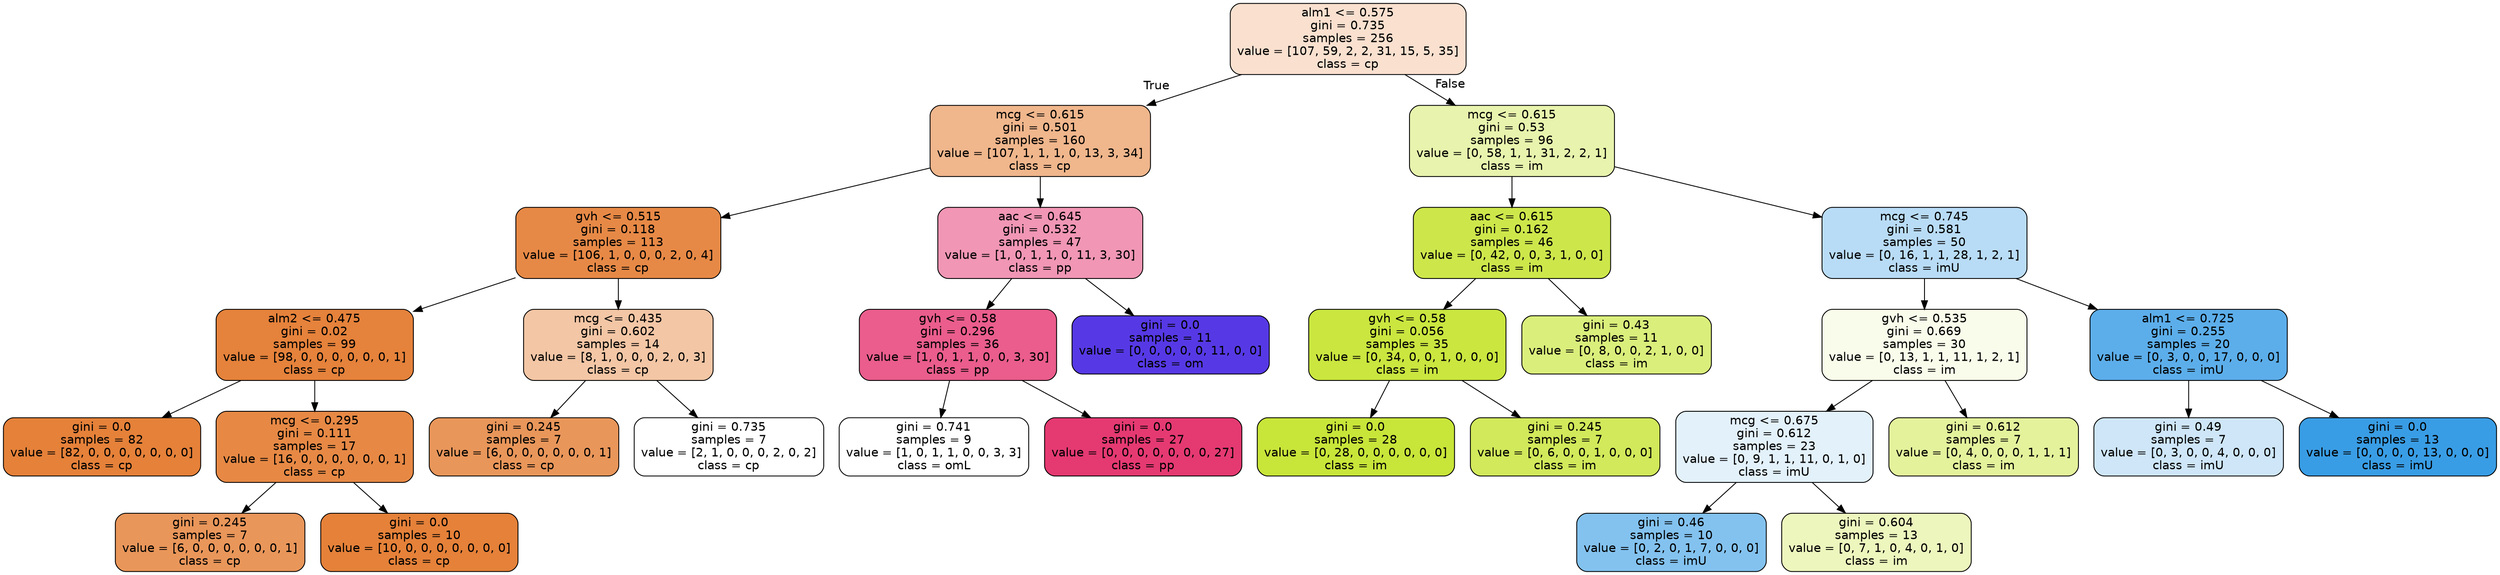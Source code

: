 digraph Tree {
node [shape=box, style="filled, rounded", color="black", fontname="helvetica"] ;
edge [fontname="helvetica"] ;
0 [label="alm1 <= 0.575\ngini = 0.735\nsamples = 256\nvalue = [107, 59, 2, 2, 31, 15, 5, 35]\nclass = cp", fillcolor="#f9e0cf"] ;
1 [label="mcg <= 0.615\ngini = 0.501\nsamples = 160\nvalue = [107, 1, 1, 1, 0, 13, 3, 34]\nclass = cp", fillcolor="#f0b68c"] ;
0 -> 1 [labeldistance=2.5, labelangle=45, headlabel="True"] ;
2 [label="gvh <= 0.515\ngini = 0.118\nsamples = 113\nvalue = [106, 1, 0, 0, 0, 2, 0, 4]\nclass = cp", fillcolor="#e78946"] ;
1 -> 2 ;
3 [label="alm2 <= 0.475\ngini = 0.02\nsamples = 99\nvalue = [98, 0, 0, 0, 0, 0, 0, 1]\nclass = cp", fillcolor="#e5823b"] ;
2 -> 3 ;
4 [label="gini = 0.0\nsamples = 82\nvalue = [82, 0, 0, 0, 0, 0, 0, 0]\nclass = cp", fillcolor="#e58139"] ;
3 -> 4 ;
5 [label="mcg <= 0.295\ngini = 0.111\nsamples = 17\nvalue = [16, 0, 0, 0, 0, 0, 0, 1]\nclass = cp", fillcolor="#e78945"] ;
3 -> 5 ;
6 [label="gini = 0.245\nsamples = 7\nvalue = [6, 0, 0, 0, 0, 0, 0, 1]\nclass = cp", fillcolor="#e9965a"] ;
5 -> 6 ;
7 [label="gini = 0.0\nsamples = 10\nvalue = [10, 0, 0, 0, 0, 0, 0, 0]\nclass = cp", fillcolor="#e58139"] ;
5 -> 7 ;
8 [label="mcg <= 0.435\ngini = 0.602\nsamples = 14\nvalue = [8, 1, 0, 0, 0, 2, 0, 3]\nclass = cp", fillcolor="#f3c6a5"] ;
2 -> 8 ;
9 [label="gini = 0.245\nsamples = 7\nvalue = [6, 0, 0, 0, 0, 0, 0, 1]\nclass = cp", fillcolor="#e9965a"] ;
8 -> 9 ;
10 [label="gini = 0.735\nsamples = 7\nvalue = [2, 1, 0, 0, 0, 2, 0, 2]\nclass = cp", fillcolor="#ffffff"] ;
8 -> 10 ;
11 [label="aac <= 0.645\ngini = 0.532\nsamples = 47\nvalue = [1, 0, 1, 1, 0, 11, 3, 30]\nclass = pp", fillcolor="#f196b5"] ;
1 -> 11 ;
12 [label="gvh <= 0.58\ngini = 0.296\nsamples = 36\nvalue = [1, 0, 1, 1, 0, 0, 3, 30]\nclass = pp", fillcolor="#ea5d8c"] ;
11 -> 12 ;
13 [label="gini = 0.741\nsamples = 9\nvalue = [1, 0, 1, 1, 0, 0, 3, 3]\nclass = omL", fillcolor="#ffffff"] ;
12 -> 13 ;
14 [label="gini = 0.0\nsamples = 27\nvalue = [0, 0, 0, 0, 0, 0, 0, 27]\nclass = pp", fillcolor="#e53972"] ;
12 -> 14 ;
15 [label="gini = 0.0\nsamples = 11\nvalue = [0, 0, 0, 0, 0, 11, 0, 0]\nclass = om", fillcolor="#5639e5"] ;
11 -> 15 ;
16 [label="mcg <= 0.615\ngini = 0.53\nsamples = 96\nvalue = [0, 58, 1, 1, 31, 2, 2, 1]\nclass = im", fillcolor="#e8f4ad"] ;
0 -> 16 [labeldistance=2.5, labelangle=-45, headlabel="False"] ;
17 [label="aac <= 0.615\ngini = 0.162\nsamples = 46\nvalue = [0, 42, 0, 0, 3, 1, 0, 0]\nclass = im", fillcolor="#cde74b"] ;
16 -> 17 ;
18 [label="gvh <= 0.58\ngini = 0.056\nsamples = 35\nvalue = [0, 34, 0, 0, 1, 0, 0, 0]\nclass = im", fillcolor="#cae63f"] ;
17 -> 18 ;
19 [label="gini = 0.0\nsamples = 28\nvalue = [0, 28, 0, 0, 0, 0, 0, 0]\nclass = im", fillcolor="#c8e539"] ;
18 -> 19 ;
20 [label="gini = 0.245\nsamples = 7\nvalue = [0, 6, 0, 0, 1, 0, 0, 0]\nclass = im", fillcolor="#d1e95a"] ;
18 -> 20 ;
21 [label="gini = 0.43\nsamples = 11\nvalue = [0, 8, 0, 0, 2, 1, 0, 0]\nclass = im", fillcolor="#daee7b"] ;
17 -> 21 ;
22 [label="mcg <= 0.745\ngini = 0.581\nsamples = 50\nvalue = [0, 16, 1, 1, 28, 1, 2, 1]\nclass = imU", fillcolor="#b9dcf6"] ;
16 -> 22 ;
23 [label="gvh <= 0.535\ngini = 0.669\nsamples = 30\nvalue = [0, 13, 1, 1, 11, 1, 2, 1]\nclass = im", fillcolor="#f9fcea"] ;
22 -> 23 ;
24 [label="mcg <= 0.675\ngini = 0.612\nsamples = 23\nvalue = [0, 9, 1, 1, 11, 0, 1, 0]\nclass = imU", fillcolor="#e3f1fb"] ;
23 -> 24 ;
25 [label="gini = 0.46\nsamples = 10\nvalue = [0, 2, 0, 1, 7, 0, 0, 0]\nclass = imU", fillcolor="#83c2ef"] ;
24 -> 25 ;
26 [label="gini = 0.604\nsamples = 13\nvalue = [0, 7, 1, 0, 4, 0, 1, 0]\nclass = im", fillcolor="#edf6bd"] ;
24 -> 26 ;
27 [label="gini = 0.612\nsamples = 7\nvalue = [0, 4, 0, 0, 0, 1, 1, 1]\nclass = im", fillcolor="#e4f29c"] ;
23 -> 27 ;
28 [label="alm1 <= 0.725\ngini = 0.255\nsamples = 20\nvalue = [0, 3, 0, 0, 17, 0, 0, 0]\nclass = imU", fillcolor="#5caeea"] ;
22 -> 28 ;
29 [label="gini = 0.49\nsamples = 7\nvalue = [0, 3, 0, 0, 4, 0, 0, 0]\nclass = imU", fillcolor="#cee6f8"] ;
28 -> 29 ;
30 [label="gini = 0.0\nsamples = 13\nvalue = [0, 0, 0, 0, 13, 0, 0, 0]\nclass = imU", fillcolor="#399de5"] ;
28 -> 30 ;
}